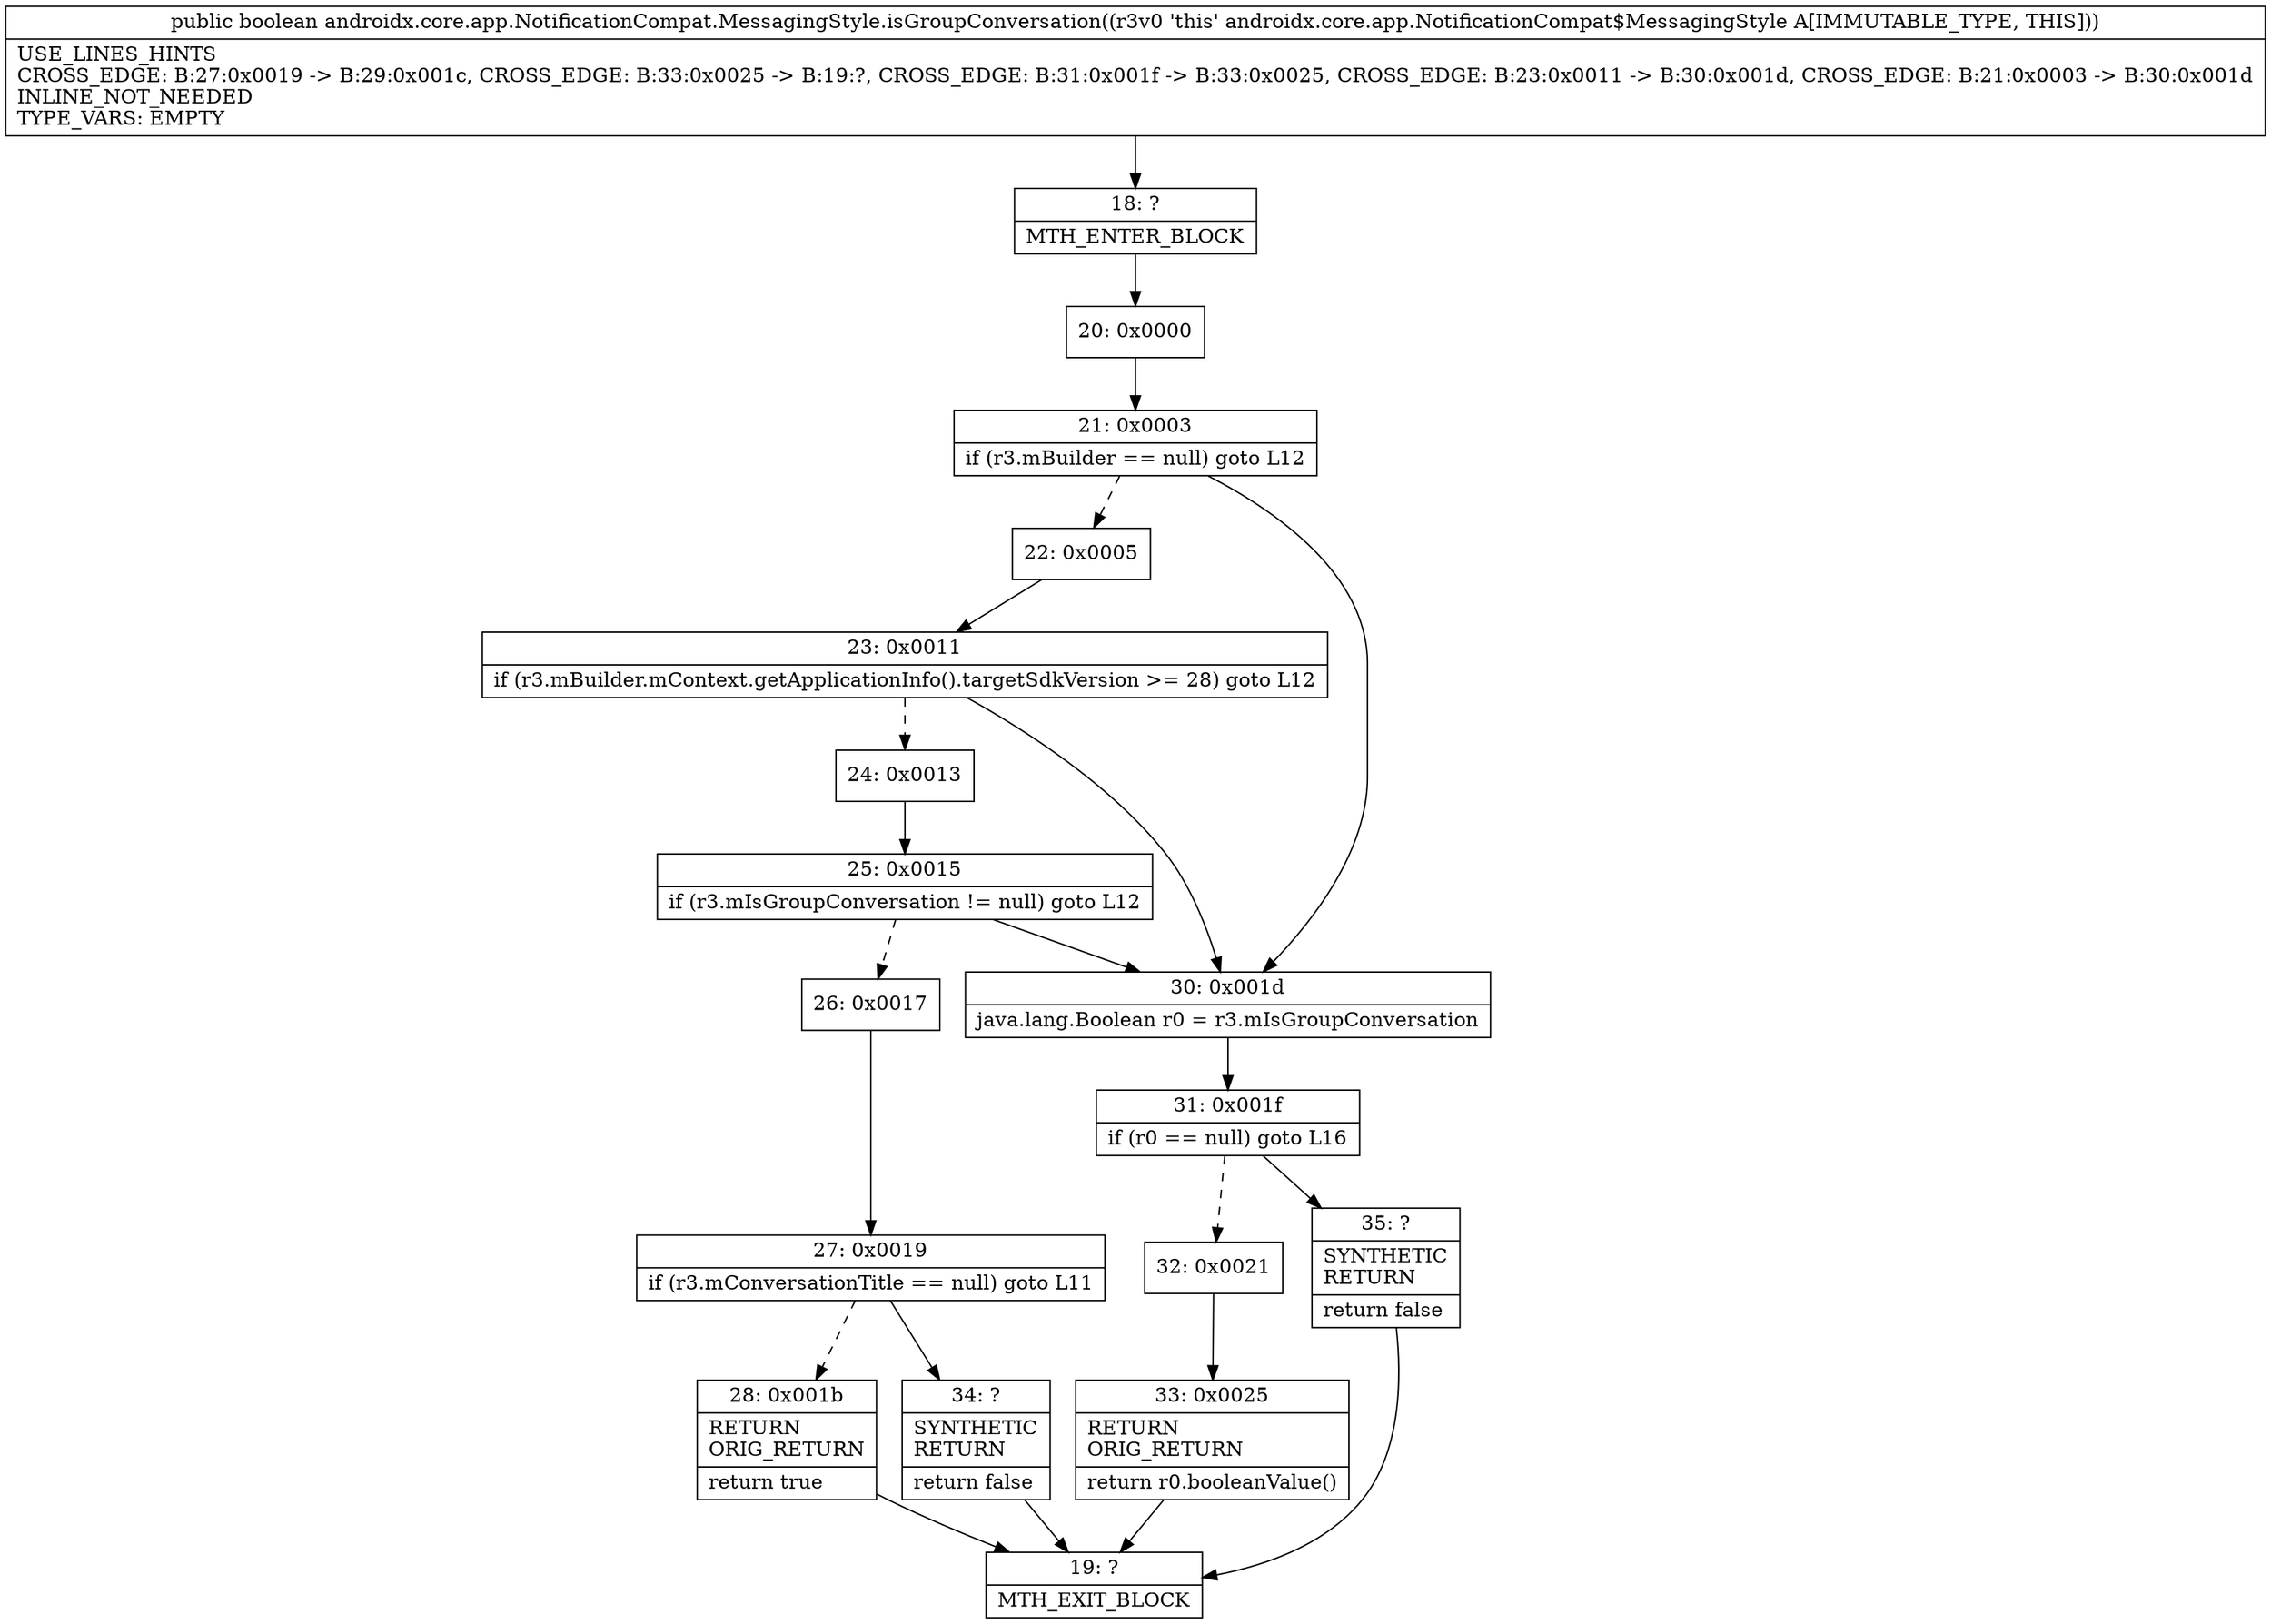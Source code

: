 digraph "CFG forandroidx.core.app.NotificationCompat.MessagingStyle.isGroupConversation()Z" {
Node_18 [shape=record,label="{18\:\ ?|MTH_ENTER_BLOCK\l}"];
Node_20 [shape=record,label="{20\:\ 0x0000}"];
Node_21 [shape=record,label="{21\:\ 0x0003|if (r3.mBuilder == null) goto L12\l}"];
Node_22 [shape=record,label="{22\:\ 0x0005}"];
Node_23 [shape=record,label="{23\:\ 0x0011|if (r3.mBuilder.mContext.getApplicationInfo().targetSdkVersion \>= 28) goto L12\l}"];
Node_24 [shape=record,label="{24\:\ 0x0013}"];
Node_25 [shape=record,label="{25\:\ 0x0015|if (r3.mIsGroupConversation != null) goto L12\l}"];
Node_26 [shape=record,label="{26\:\ 0x0017}"];
Node_27 [shape=record,label="{27\:\ 0x0019|if (r3.mConversationTitle == null) goto L11\l}"];
Node_28 [shape=record,label="{28\:\ 0x001b|RETURN\lORIG_RETURN\l|return true\l}"];
Node_19 [shape=record,label="{19\:\ ?|MTH_EXIT_BLOCK\l}"];
Node_34 [shape=record,label="{34\:\ ?|SYNTHETIC\lRETURN\l|return false\l}"];
Node_30 [shape=record,label="{30\:\ 0x001d|java.lang.Boolean r0 = r3.mIsGroupConversation\l}"];
Node_31 [shape=record,label="{31\:\ 0x001f|if (r0 == null) goto L16\l}"];
Node_32 [shape=record,label="{32\:\ 0x0021}"];
Node_33 [shape=record,label="{33\:\ 0x0025|RETURN\lORIG_RETURN\l|return r0.booleanValue()\l}"];
Node_35 [shape=record,label="{35\:\ ?|SYNTHETIC\lRETURN\l|return false\l}"];
MethodNode[shape=record,label="{public boolean androidx.core.app.NotificationCompat.MessagingStyle.isGroupConversation((r3v0 'this' androidx.core.app.NotificationCompat$MessagingStyle A[IMMUTABLE_TYPE, THIS]))  | USE_LINES_HINTS\lCROSS_EDGE: B:27:0x0019 \-\> B:29:0x001c, CROSS_EDGE: B:33:0x0025 \-\> B:19:?, CROSS_EDGE: B:31:0x001f \-\> B:33:0x0025, CROSS_EDGE: B:23:0x0011 \-\> B:30:0x001d, CROSS_EDGE: B:21:0x0003 \-\> B:30:0x001d\lINLINE_NOT_NEEDED\lTYPE_VARS: EMPTY\l}"];
MethodNode -> Node_18;Node_18 -> Node_20;
Node_20 -> Node_21;
Node_21 -> Node_22[style=dashed];
Node_21 -> Node_30;
Node_22 -> Node_23;
Node_23 -> Node_24[style=dashed];
Node_23 -> Node_30;
Node_24 -> Node_25;
Node_25 -> Node_26[style=dashed];
Node_25 -> Node_30;
Node_26 -> Node_27;
Node_27 -> Node_28[style=dashed];
Node_27 -> Node_34;
Node_28 -> Node_19;
Node_34 -> Node_19;
Node_30 -> Node_31;
Node_31 -> Node_32[style=dashed];
Node_31 -> Node_35;
Node_32 -> Node_33;
Node_33 -> Node_19;
Node_35 -> Node_19;
}

